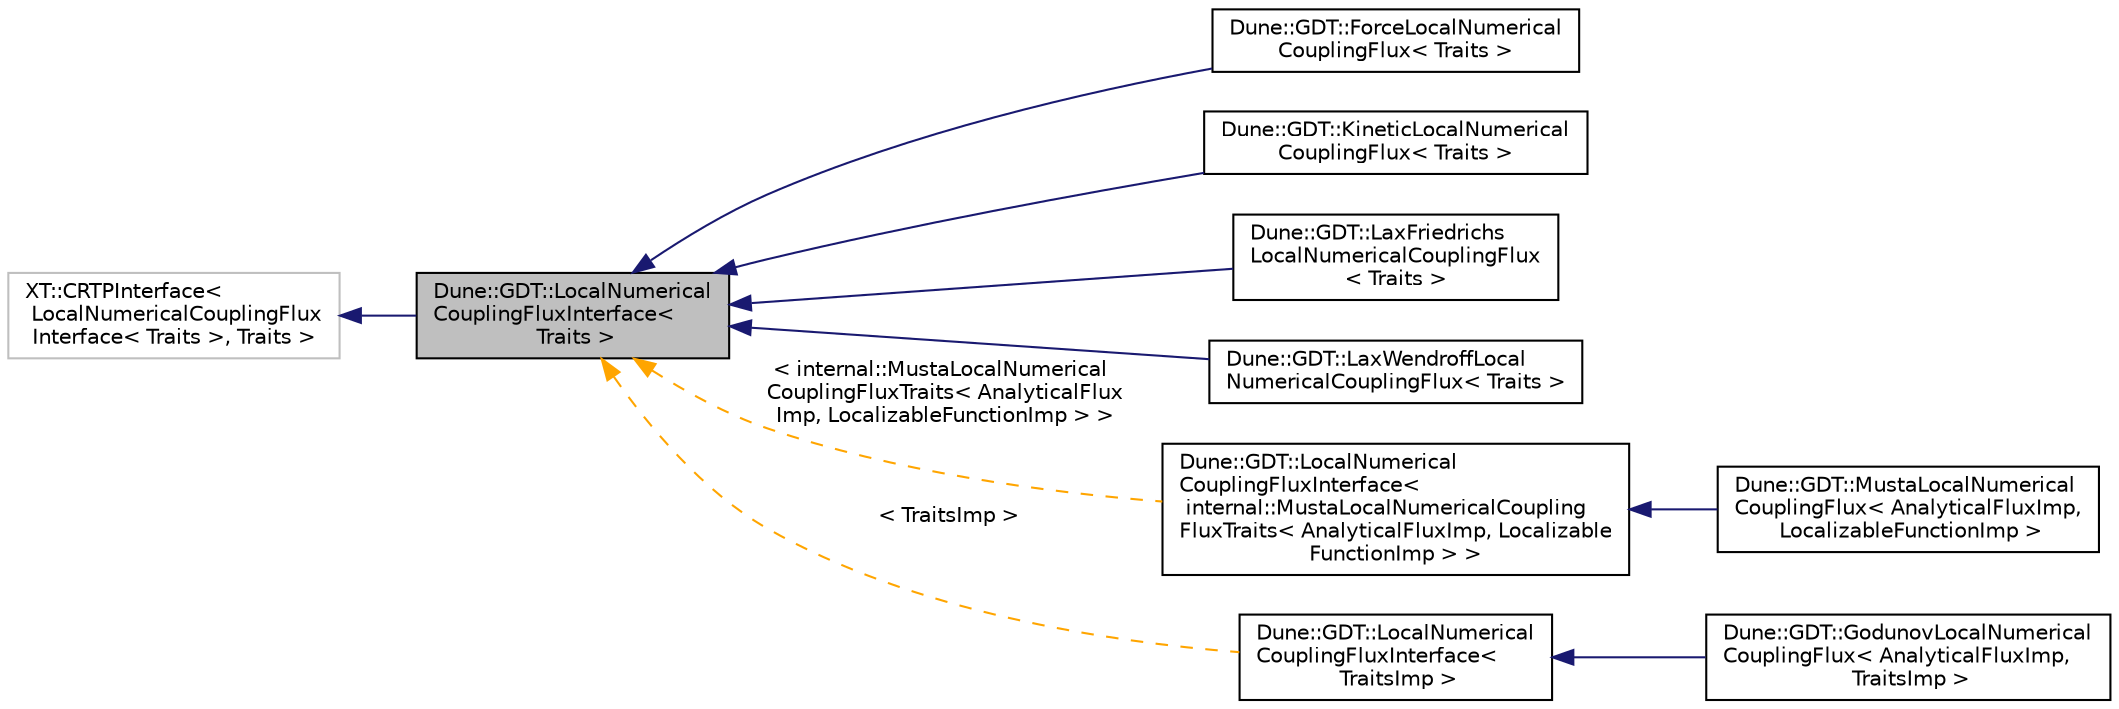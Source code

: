 digraph "Dune::GDT::LocalNumericalCouplingFluxInterface&lt; Traits &gt;"
{
  edge [fontname="Helvetica",fontsize="10",labelfontname="Helvetica",labelfontsize="10"];
  node [fontname="Helvetica",fontsize="10",shape=record];
  rankdir="LR";
  Node0 [label="Dune::GDT::LocalNumerical\lCouplingFluxInterface\<\l Traits \>",height=0.2,width=0.4,color="black", fillcolor="grey75", style="filled", fontcolor="black"];
  Node1 -> Node0 [dir="back",color="midnightblue",fontsize="10",style="solid",fontname="Helvetica"];
  Node1 [label="XT::CRTPInterface\<\l LocalNumericalCouplingFlux\lInterface\< Traits \>, Traits \>",height=0.2,width=0.4,color="grey75", fillcolor="white", style="filled"];
  Node0 -> Node2 [dir="back",color="midnightblue",fontsize="10",style="solid",fontname="Helvetica"];
  Node2 [label="Dune::GDT::ForceLocalNumerical\lCouplingFlux\< Traits \>",height=0.2,width=0.4,color="black", fillcolor="white", style="filled",URL="$a01185.html"];
  Node0 -> Node3 [dir="back",color="midnightblue",fontsize="10",style="solid",fontname="Helvetica"];
  Node3 [label="Dune::GDT::KineticLocalNumerical\lCouplingFlux\< Traits \>",height=0.2,width=0.4,color="black", fillcolor="white", style="filled",URL="$a01237.html",tooltip="Kinetic flux evaluation for inner intersections and periodic boundary intersections. "];
  Node0 -> Node4 [dir="back",color="midnightblue",fontsize="10",style="solid",fontname="Helvetica"];
  Node4 [label="Dune::GDT::LaxFriedrichs\lLocalNumericalCouplingFlux\l\< Traits \>",height=0.2,width=0.4,color="black", fillcolor="white", style="filled",URL="$a01257.html",tooltip="Lax-Friedrichs flux evaluation for inner intersections and periodic boundary intersections. "];
  Node0 -> Node5 [dir="back",color="midnightblue",fontsize="10",style="solid",fontname="Helvetica"];
  Node5 [label="Dune::GDT::LaxWendroffLocal\lNumericalCouplingFlux\< Traits \>",height=0.2,width=0.4,color="black", fillcolor="white", style="filled",URL="$a01285.html"];
  Node0 -> Node6 [dir="back",color="orange",fontsize="10",style="dashed",label=" \< internal::MustaLocalNumerical\lCouplingFluxTraits\< AnalyticalFlux\lImp, LocalizableFunctionImp \> \>" ,fontname="Helvetica"];
  Node6 [label="Dune::GDT::LocalNumerical\lCouplingFluxInterface\<\l internal::MustaLocalNumericalCoupling\lFluxTraits\< AnalyticalFluxImp, Localizable\lFunctionImp \> \>",height=0.2,width=0.4,color="black", fillcolor="white", style="filled",URL="$a01229.html"];
  Node6 -> Node7 [dir="back",color="midnightblue",fontsize="10",style="solid",fontname="Helvetica"];
  Node7 [label="Dune::GDT::MustaLocalNumerical\lCouplingFlux\< AnalyticalFluxImp,\l LocalizableFunctionImp \>",height=0.2,width=0.4,color="black", fillcolor="white", style="filled",URL="$a01305.html",tooltip="Lax-Friedrichs flux evaluation for inner intersections and periodic boundary intersections. "];
  Node0 -> Node8 [dir="back",color="orange",fontsize="10",style="dashed",label=" \< TraitsImp \>" ,fontname="Helvetica"];
  Node8 [label="Dune::GDT::LocalNumerical\lCouplingFluxInterface\<\l TraitsImp \>",height=0.2,width=0.4,color="black", fillcolor="white", style="filled",URL="$a01229.html"];
  Node8 -> Node9 [dir="back",color="midnightblue",fontsize="10",style="solid",fontname="Helvetica"];
  Node9 [label="Dune::GDT::GodunovLocalNumerical\lCouplingFlux\< AnalyticalFluxImp,\l TraitsImp \>",height=0.2,width=0.4,color="black", fillcolor="white", style="filled",URL="$a01201.html"];
}
